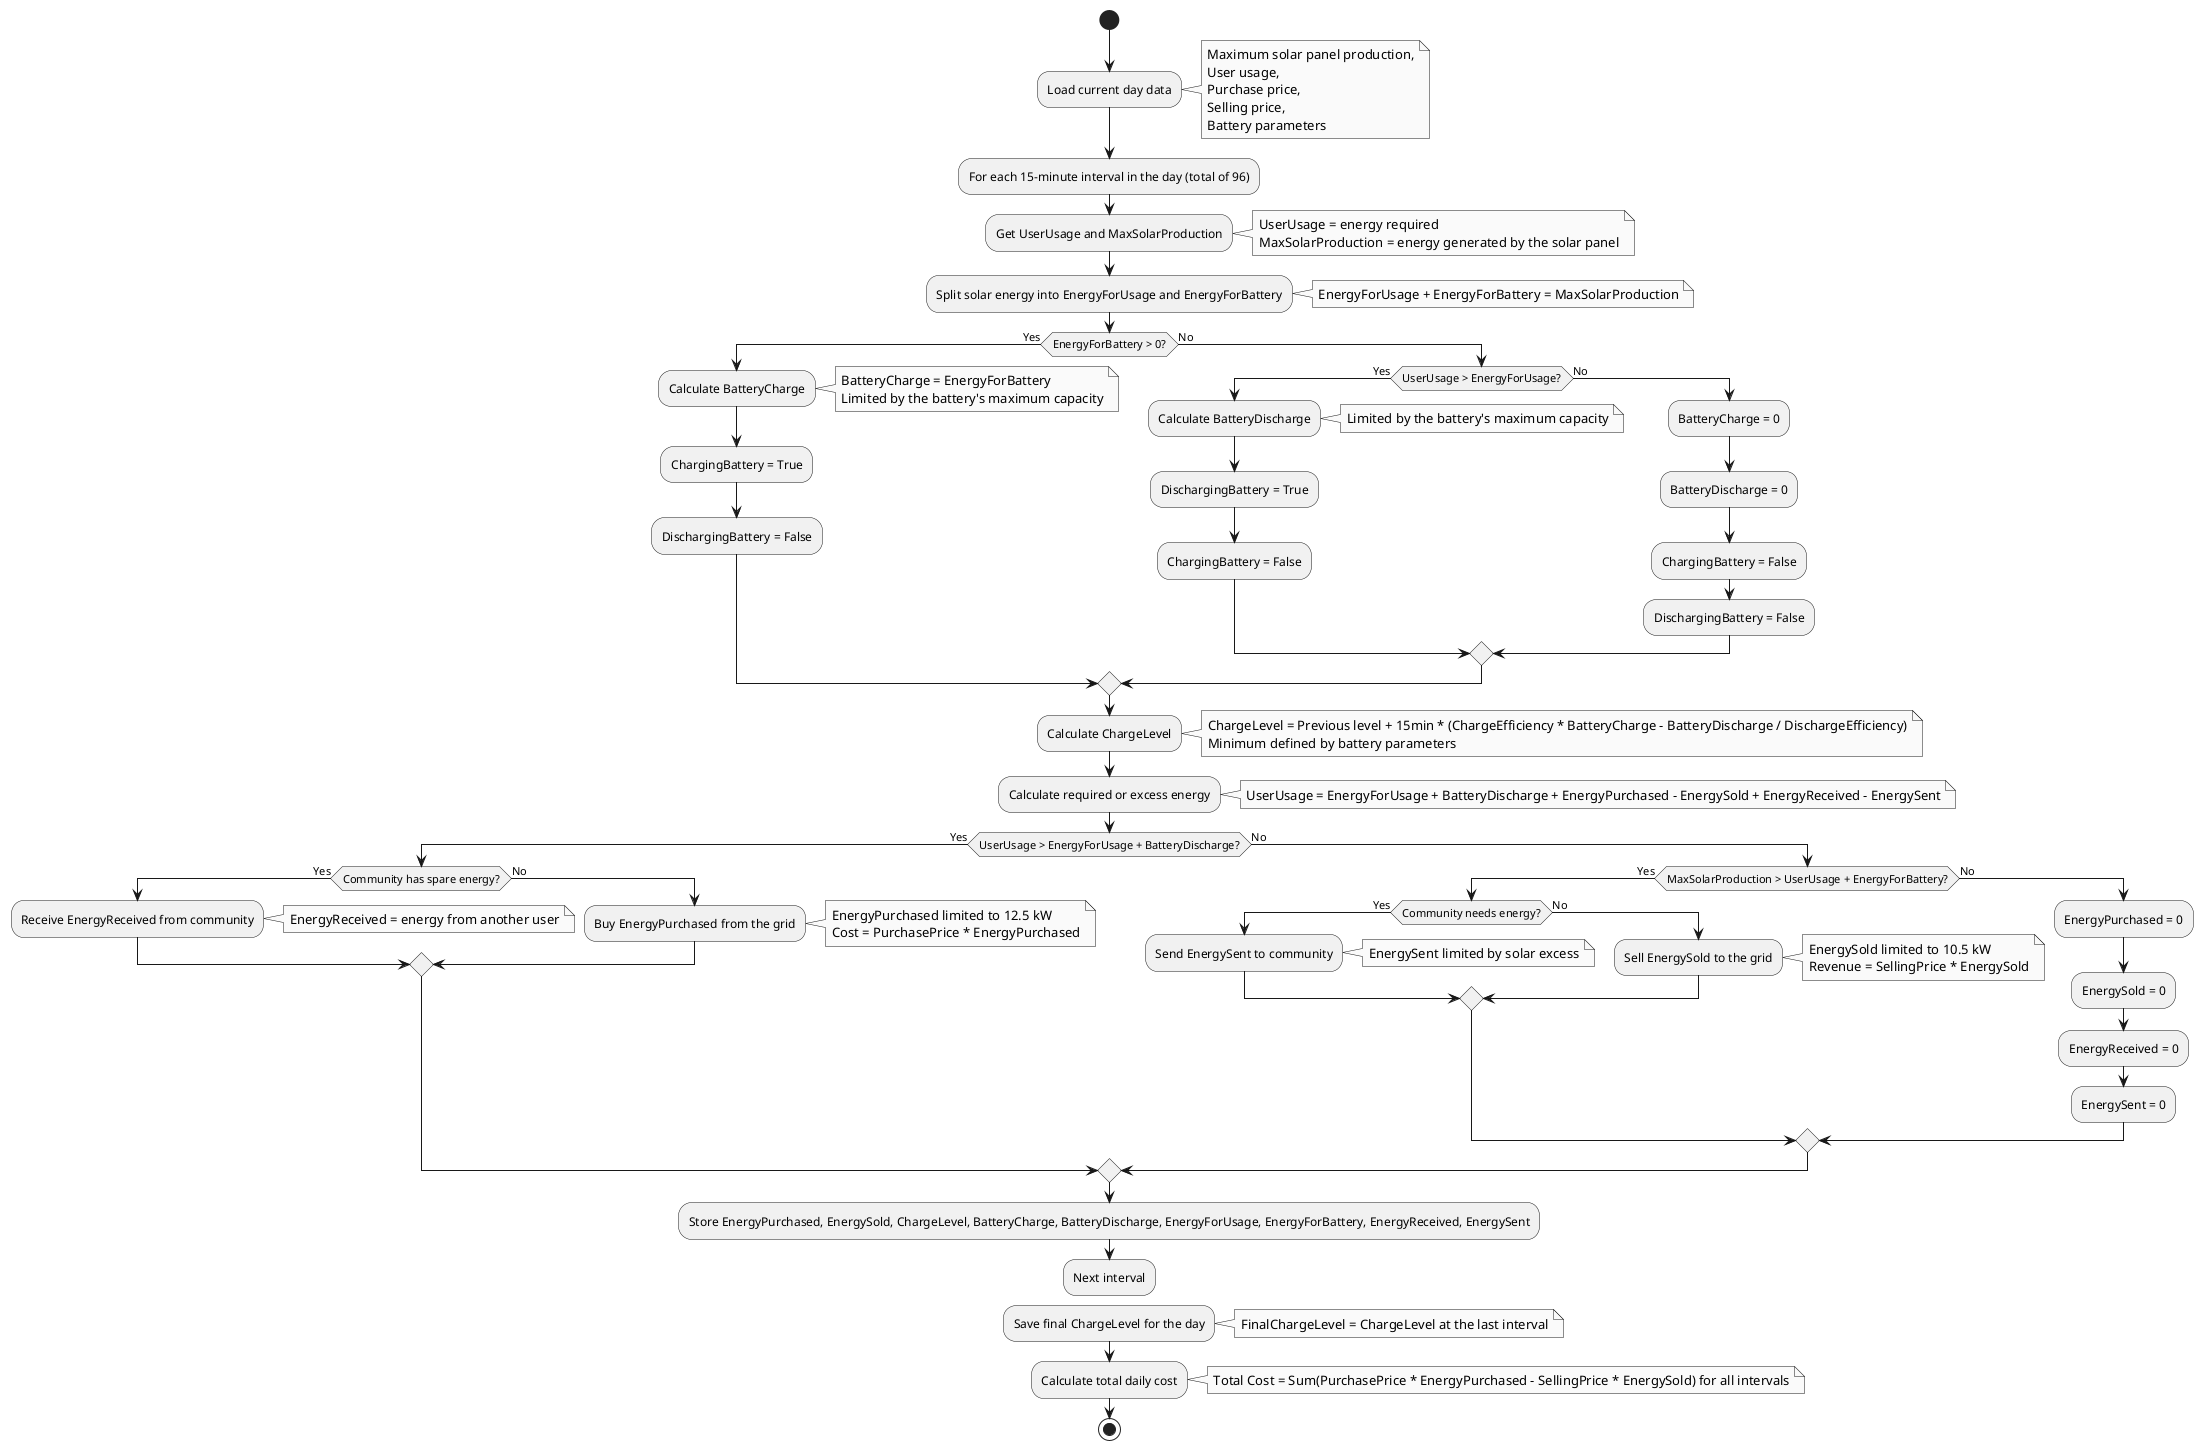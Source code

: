 @startuml
skinparam monochrome true
skinparam backgroundColor white

' Start of the process for one day '
start
:Load current day data;
note right: Maximum solar panel production,\nUser usage,\nPurchase price,\nSelling price,\nBattery parameters

' Loop for each time interval (15 minutes) '
:For each 15-minute interval in the day (total of 96);

' Prosumer Inputs '
:Get UserUsage and MaxSolarProduction;
note right: UserUsage = energy required\nMaxSolarProduction = energy generated by the solar panel

' Decision on solar energy usage '
:Split solar energy into EnergyForUsage and EnergyForBattery;
note right: EnergyForUsage + EnergyForBattery = MaxSolarProduction

' Battery Management '
if (EnergyForBattery > 0?) then (Yes)
  :Calculate BatteryCharge;
  note right: BatteryCharge = EnergyForBattery\nLimited by the battery's maximum capacity
  :ChargingBattery = True;
  :DischargingBattery = False;
else (No)
  if (UserUsage > EnergyForUsage?) then (Yes)
    :Calculate BatteryDischarge;
    note right: Limited by the battery's maximum capacity
    :DischargingBattery = True;
    :ChargingBattery = False;
  else (No)
    :BatteryCharge = 0;
    :BatteryDischarge = 0;
    :ChargingBattery = False;
    :DischargingBattery = False;
  endif
endif

' Update battery charge level '
:Calculate ChargeLevel;
note right: ChargeLevel = Previous level + 15min * (ChargeEfficiency * BatteryCharge - BatteryDischarge / DischargeEfficiency)\nMinimum defined by battery parameters

' User Energy Balance '
:Calculate required or excess energy;
note right: UserUsage = EnergyForUsage + BatteryDischarge + EnergyPurchased - EnergySold + EnergyReceived - EnergySent

' Decision on community or grid exchange '
if (UserUsage > EnergyForUsage + BatteryDischarge?) then (Yes)
  if (Community has spare energy?) then (Yes)
    :Receive EnergyReceived from community;
    note right: EnergyReceived = energy from another user
  else (No)
    :Buy EnergyPurchased from the grid;
    note right: EnergyPurchased limited to 12.5 kW\nCost = PurchasePrice * EnergyPurchased
  endif
else (No)
  if (MaxSolarProduction > UserUsage + EnergyForBattery?) then (Yes)
    if (Community needs energy?) then (Yes)
      :Send EnergySent to community;
      note right: EnergySent limited by solar excess
    else (No)
      :Sell EnergySold to the grid;
      note right: EnergySold limited to 10.5 kW\nRevenue = SellingPrice * EnergySold
    endif
  else (No)
    :EnergyPurchased = 0;
    :EnergySold = 0;
    :EnergyReceived = 0;
    :EnergySent = 0;
  endif
endif

' Store results for the interval '
:Store EnergyPurchased, EnergySold, ChargeLevel, BatteryCharge, BatteryDischarge, EnergyForUsage, EnergyForBattery, EnergyReceived, EnergySent;

' End of time loop '
:Next interval;
detach

' End of day '
:Save final ChargeLevel for the day;
note right: FinalChargeLevel = ChargeLevel at the last interval

' Calculate daily cost/revenue '
:Calculate total daily cost;
note right: Total Cost = Sum(PurchasePrice * EnergyPurchased - SellingPrice * EnergySold) for all intervals

stop

@enduml